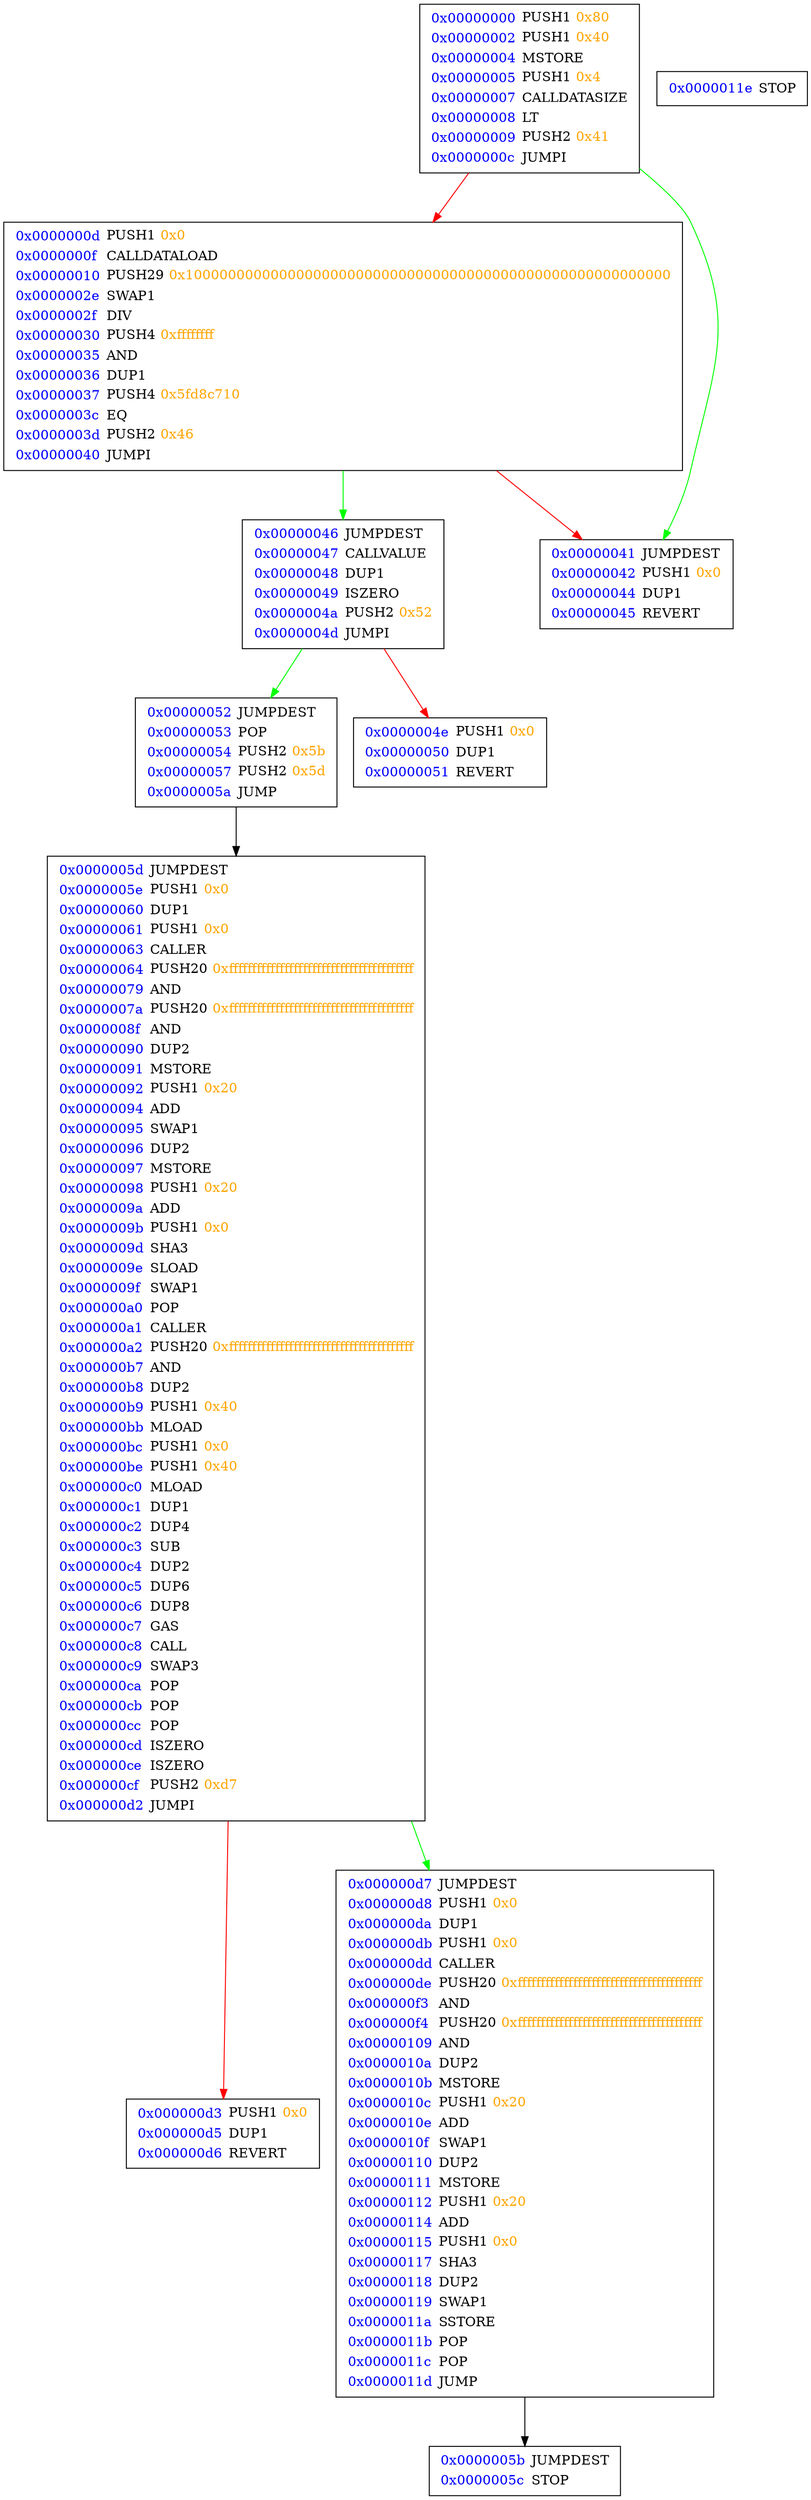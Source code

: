 digraph CFG {
rankdir = TB;
size = "240"
graph[fontname = Courier, fontsize = 14.0, labeljust = l, nojustify = true];node[shape = record];
"0xd"[label=<<TABLE BORDER="0" CELLBORDER="0"><TR><TD ALIGN="LEFT"><FONT COLOR="blue">0x0000000d</FONT></TD><TD ALIGN="LEFT">PUSH1 <FONT COLOR="orange">0x0</FONT></TD></TR><TR><TD ALIGN="LEFT"><FONT COLOR="blue">0x0000000f</FONT></TD><TD ALIGN="LEFT">CALLDATALOAD</TD></TR><TR><TD ALIGN="LEFT"><FONT COLOR="blue">0x00000010</FONT></TD><TD ALIGN="LEFT">PUSH29 <FONT COLOR="orange">0x100000000000000000000000000000000000000000000000000000000</FONT></TD></TR><TR><TD ALIGN="LEFT"><FONT COLOR="blue">0x0000002e</FONT></TD><TD ALIGN="LEFT">SWAP1</TD></TR><TR><TD ALIGN="LEFT"><FONT COLOR="blue">0x0000002f</FONT></TD><TD ALIGN="LEFT">DIV</TD></TR><TR><TD ALIGN="LEFT"><FONT COLOR="blue">0x00000030</FONT></TD><TD ALIGN="LEFT">PUSH4 <FONT COLOR="orange">0xffffffff</FONT></TD></TR><TR><TD ALIGN="LEFT"><FONT COLOR="blue">0x00000035</FONT></TD><TD ALIGN="LEFT">AND</TD></TR><TR><TD ALIGN="LEFT"><FONT COLOR="blue">0x00000036</FONT></TD><TD ALIGN="LEFT">DUP1</TD></TR><TR><TD ALIGN="LEFT"><FONT COLOR="blue">0x00000037</FONT></TD><TD ALIGN="LEFT">PUSH4 <FONT COLOR="orange">0x5fd8c710</FONT></TD></TR><TR><TD ALIGN="LEFT"><FONT COLOR="blue">0x0000003c</FONT></TD><TD ALIGN="LEFT">EQ</TD></TR><TR><TD ALIGN="LEFT"><FONT COLOR="blue">0x0000003d</FONT></TD><TD ALIGN="LEFT">PUSH2 <FONT COLOR="orange">0x46</FONT></TD></TR><TR><TD ALIGN="LEFT"><FONT COLOR="blue">0x00000040</FONT></TD><TD ALIGN="LEFT">JUMPI</TD></TR></TABLE>>];
"0xd" -> "0x46" [label=" ",color="green"];
"0xd" -> "0x41" [label=" ",color="red"];
"0xd3"[label=<<TABLE BORDER="0" CELLBORDER="0"><TR><TD ALIGN="LEFT"><FONT COLOR="blue">0x000000d3</FONT></TD><TD ALIGN="LEFT">PUSH1 <FONT COLOR="orange">0x0</FONT></TD></TR><TR><TD ALIGN="LEFT"><FONT COLOR="blue">0x000000d5</FONT></TD><TD ALIGN="LEFT">DUP1</TD></TR><TR><TD ALIGN="LEFT"><FONT COLOR="blue">0x000000d6</FONT></TD><TD ALIGN="LEFT">REVERT</TD></TR></TABLE>>];
"0xd7"[label=<<TABLE BORDER="0" CELLBORDER="0"><TR><TD ALIGN="LEFT"><FONT COLOR="blue">0x000000d7</FONT></TD><TD ALIGN="LEFT">JUMPDEST</TD></TR><TR><TD ALIGN="LEFT"><FONT COLOR="blue">0x000000d8</FONT></TD><TD ALIGN="LEFT">PUSH1 <FONT COLOR="orange">0x0</FONT></TD></TR><TR><TD ALIGN="LEFT"><FONT COLOR="blue">0x000000da</FONT></TD><TD ALIGN="LEFT">DUP1</TD></TR><TR><TD ALIGN="LEFT"><FONT COLOR="blue">0x000000db</FONT></TD><TD ALIGN="LEFT">PUSH1 <FONT COLOR="orange">0x0</FONT></TD></TR><TR><TD ALIGN="LEFT"><FONT COLOR="blue">0x000000dd</FONT></TD><TD ALIGN="LEFT">CALLER</TD></TR><TR><TD ALIGN="LEFT"><FONT COLOR="blue">0x000000de</FONT></TD><TD ALIGN="LEFT">PUSH20 <FONT COLOR="orange">0xffffffffffffffffffffffffffffffffffffffff</FONT></TD></TR><TR><TD ALIGN="LEFT"><FONT COLOR="blue">0x000000f3</FONT></TD><TD ALIGN="LEFT">AND</TD></TR><TR><TD ALIGN="LEFT"><FONT COLOR="blue">0x000000f4</FONT></TD><TD ALIGN="LEFT">PUSH20 <FONT COLOR="orange">0xffffffffffffffffffffffffffffffffffffffff</FONT></TD></TR><TR><TD ALIGN="LEFT"><FONT COLOR="blue">0x00000109</FONT></TD><TD ALIGN="LEFT">AND</TD></TR><TR><TD ALIGN="LEFT"><FONT COLOR="blue">0x0000010a</FONT></TD><TD ALIGN="LEFT">DUP2</TD></TR><TR><TD ALIGN="LEFT"><FONT COLOR="blue">0x0000010b</FONT></TD><TD ALIGN="LEFT">MSTORE</TD></TR><TR><TD ALIGN="LEFT"><FONT COLOR="blue">0x0000010c</FONT></TD><TD ALIGN="LEFT">PUSH1 <FONT COLOR="orange">0x20</FONT></TD></TR><TR><TD ALIGN="LEFT"><FONT COLOR="blue">0x0000010e</FONT></TD><TD ALIGN="LEFT">ADD</TD></TR><TR><TD ALIGN="LEFT"><FONT COLOR="blue">0x0000010f</FONT></TD><TD ALIGN="LEFT">SWAP1</TD></TR><TR><TD ALIGN="LEFT"><FONT COLOR="blue">0x00000110</FONT></TD><TD ALIGN="LEFT">DUP2</TD></TR><TR><TD ALIGN="LEFT"><FONT COLOR="blue">0x00000111</FONT></TD><TD ALIGN="LEFT">MSTORE</TD></TR><TR><TD ALIGN="LEFT"><FONT COLOR="blue">0x00000112</FONT></TD><TD ALIGN="LEFT">PUSH1 <FONT COLOR="orange">0x20</FONT></TD></TR><TR><TD ALIGN="LEFT"><FONT COLOR="blue">0x00000114</FONT></TD><TD ALIGN="LEFT">ADD</TD></TR><TR><TD ALIGN="LEFT"><FONT COLOR="blue">0x00000115</FONT></TD><TD ALIGN="LEFT">PUSH1 <FONT COLOR="orange">0x0</FONT></TD></TR><TR><TD ALIGN="LEFT"><FONT COLOR="blue">0x00000117</FONT></TD><TD ALIGN="LEFT">SHA3</TD></TR><TR><TD ALIGN="LEFT"><FONT COLOR="blue">0x00000118</FONT></TD><TD ALIGN="LEFT">DUP2</TD></TR><TR><TD ALIGN="LEFT"><FONT COLOR="blue">0x00000119</FONT></TD><TD ALIGN="LEFT">SWAP1</TD></TR><TR><TD ALIGN="LEFT"><FONT COLOR="blue">0x0000011a</FONT></TD><TD ALIGN="LEFT">SSTORE</TD></TR><TR><TD ALIGN="LEFT"><FONT COLOR="blue">0x0000011b</FONT></TD><TD ALIGN="LEFT">POP</TD></TR><TR><TD ALIGN="LEFT"><FONT COLOR="blue">0x0000011c</FONT></TD><TD ALIGN="LEFT">POP</TD></TR><TR><TD ALIGN="LEFT"><FONT COLOR="blue">0x0000011d</FONT></TD><TD ALIGN="LEFT">JUMP</TD></TR></TABLE>>];
"0xd7" -> "0x5b" [label=" ",color="black"];
"0x41"[label=<<TABLE BORDER="0" CELLBORDER="0"><TR><TD ALIGN="LEFT"><FONT COLOR="blue">0x00000041</FONT></TD><TD ALIGN="LEFT">JUMPDEST</TD></TR><TR><TD ALIGN="LEFT"><FONT COLOR="blue">0x00000042</FONT></TD><TD ALIGN="LEFT">PUSH1 <FONT COLOR="orange">0x0</FONT></TD></TR><TR><TD ALIGN="LEFT"><FONT COLOR="blue">0x00000044</FONT></TD><TD ALIGN="LEFT">DUP1</TD></TR><TR><TD ALIGN="LEFT"><FONT COLOR="blue">0x00000045</FONT></TD><TD ALIGN="LEFT">REVERT</TD></TR></TABLE>>];
"0x5b"[label=<<TABLE BORDER="0" CELLBORDER="0"><TR><TD ALIGN="LEFT"><FONT COLOR="blue">0x0000005b</FONT></TD><TD ALIGN="LEFT">JUMPDEST</TD></TR><TR><TD ALIGN="LEFT"><FONT COLOR="blue">0x0000005c</FONT></TD><TD ALIGN="LEFT">STOP</TD></TR></TABLE>>];
"0x0"[label=<<TABLE BORDER="0" CELLBORDER="0"><TR><TD ALIGN="LEFT"><FONT COLOR="blue">0x00000000</FONT></TD><TD ALIGN="LEFT">PUSH1 <FONT COLOR="orange">0x80</FONT></TD></TR><TR><TD ALIGN="LEFT"><FONT COLOR="blue">0x00000002</FONT></TD><TD ALIGN="LEFT">PUSH1 <FONT COLOR="orange">0x40</FONT></TD></TR><TR><TD ALIGN="LEFT"><FONT COLOR="blue">0x00000004</FONT></TD><TD ALIGN="LEFT">MSTORE</TD></TR><TR><TD ALIGN="LEFT"><FONT COLOR="blue">0x00000005</FONT></TD><TD ALIGN="LEFT">PUSH1 <FONT COLOR="orange">0x4</FONT></TD></TR><TR><TD ALIGN="LEFT"><FONT COLOR="blue">0x00000007</FONT></TD><TD ALIGN="LEFT">CALLDATASIZE</TD></TR><TR><TD ALIGN="LEFT"><FONT COLOR="blue">0x00000008</FONT></TD><TD ALIGN="LEFT">LT</TD></TR><TR><TD ALIGN="LEFT"><FONT COLOR="blue">0x00000009</FONT></TD><TD ALIGN="LEFT">PUSH2 <FONT COLOR="orange">0x41</FONT></TD></TR><TR><TD ALIGN="LEFT"><FONT COLOR="blue">0x0000000c</FONT></TD><TD ALIGN="LEFT">JUMPI</TD></TR></TABLE>>];
"0x0" -> "0x41" [label=" ",color="green"];
"0x0" -> "0xd" [label=" ",color="red"];
"0x46"[label=<<TABLE BORDER="0" CELLBORDER="0"><TR><TD ALIGN="LEFT"><FONT COLOR="blue">0x00000046</FONT></TD><TD ALIGN="LEFT">JUMPDEST</TD></TR><TR><TD ALIGN="LEFT"><FONT COLOR="blue">0x00000047</FONT></TD><TD ALIGN="LEFT">CALLVALUE</TD></TR><TR><TD ALIGN="LEFT"><FONT COLOR="blue">0x00000048</FONT></TD><TD ALIGN="LEFT">DUP1</TD></TR><TR><TD ALIGN="LEFT"><FONT COLOR="blue">0x00000049</FONT></TD><TD ALIGN="LEFT">ISZERO</TD></TR><TR><TD ALIGN="LEFT"><FONT COLOR="blue">0x0000004a</FONT></TD><TD ALIGN="LEFT">PUSH2 <FONT COLOR="orange">0x52</FONT></TD></TR><TR><TD ALIGN="LEFT"><FONT COLOR="blue">0x0000004d</FONT></TD><TD ALIGN="LEFT">JUMPI</TD></TR></TABLE>>];
"0x46" -> "0x52" [label=" ",color="green"];
"0x46" -> "0x4e" [label=" ",color="red"];
"0x52"[label=<<TABLE BORDER="0" CELLBORDER="0"><TR><TD ALIGN="LEFT"><FONT COLOR="blue">0x00000052</FONT></TD><TD ALIGN="LEFT">JUMPDEST</TD></TR><TR><TD ALIGN="LEFT"><FONT COLOR="blue">0x00000053</FONT></TD><TD ALIGN="LEFT">POP</TD></TR><TR><TD ALIGN="LEFT"><FONT COLOR="blue">0x00000054</FONT></TD><TD ALIGN="LEFT">PUSH2 <FONT COLOR="orange">0x5b</FONT></TD></TR><TR><TD ALIGN="LEFT"><FONT COLOR="blue">0x00000057</FONT></TD><TD ALIGN="LEFT">PUSH2 <FONT COLOR="orange">0x5d</FONT></TD></TR><TR><TD ALIGN="LEFT"><FONT COLOR="blue">0x0000005a</FONT></TD><TD ALIGN="LEFT">JUMP</TD></TR></TABLE>>];
"0x52" -> "0x5d" [label=" ",color="black"];
"0x11e"[label=<<TABLE BORDER="0" CELLBORDER="0"><TR><TD ALIGN="LEFT"><FONT COLOR="blue">0x0000011e</FONT></TD><TD ALIGN="LEFT">STOP</TD></TR></TABLE>>];
"0x5d"[label=<<TABLE BORDER="0" CELLBORDER="0"><TR><TD ALIGN="LEFT"><FONT COLOR="blue">0x0000005d</FONT></TD><TD ALIGN="LEFT">JUMPDEST</TD></TR><TR><TD ALIGN="LEFT"><FONT COLOR="blue">0x0000005e</FONT></TD><TD ALIGN="LEFT">PUSH1 <FONT COLOR="orange">0x0</FONT></TD></TR><TR><TD ALIGN="LEFT"><FONT COLOR="blue">0x00000060</FONT></TD><TD ALIGN="LEFT">DUP1</TD></TR><TR><TD ALIGN="LEFT"><FONT COLOR="blue">0x00000061</FONT></TD><TD ALIGN="LEFT">PUSH1 <FONT COLOR="orange">0x0</FONT></TD></TR><TR><TD ALIGN="LEFT"><FONT COLOR="blue">0x00000063</FONT></TD><TD ALIGN="LEFT">CALLER</TD></TR><TR><TD ALIGN="LEFT"><FONT COLOR="blue">0x00000064</FONT></TD><TD ALIGN="LEFT">PUSH20 <FONT COLOR="orange">0xffffffffffffffffffffffffffffffffffffffff</FONT></TD></TR><TR><TD ALIGN="LEFT"><FONT COLOR="blue">0x00000079</FONT></TD><TD ALIGN="LEFT">AND</TD></TR><TR><TD ALIGN="LEFT"><FONT COLOR="blue">0x0000007a</FONT></TD><TD ALIGN="LEFT">PUSH20 <FONT COLOR="orange">0xffffffffffffffffffffffffffffffffffffffff</FONT></TD></TR><TR><TD ALIGN="LEFT"><FONT COLOR="blue">0x0000008f</FONT></TD><TD ALIGN="LEFT">AND</TD></TR><TR><TD ALIGN="LEFT"><FONT COLOR="blue">0x00000090</FONT></TD><TD ALIGN="LEFT">DUP2</TD></TR><TR><TD ALIGN="LEFT"><FONT COLOR="blue">0x00000091</FONT></TD><TD ALIGN="LEFT">MSTORE</TD></TR><TR><TD ALIGN="LEFT"><FONT COLOR="blue">0x00000092</FONT></TD><TD ALIGN="LEFT">PUSH1 <FONT COLOR="orange">0x20</FONT></TD></TR><TR><TD ALIGN="LEFT"><FONT COLOR="blue">0x00000094</FONT></TD><TD ALIGN="LEFT">ADD</TD></TR><TR><TD ALIGN="LEFT"><FONT COLOR="blue">0x00000095</FONT></TD><TD ALIGN="LEFT">SWAP1</TD></TR><TR><TD ALIGN="LEFT"><FONT COLOR="blue">0x00000096</FONT></TD><TD ALIGN="LEFT">DUP2</TD></TR><TR><TD ALIGN="LEFT"><FONT COLOR="blue">0x00000097</FONT></TD><TD ALIGN="LEFT">MSTORE</TD></TR><TR><TD ALIGN="LEFT"><FONT COLOR="blue">0x00000098</FONT></TD><TD ALIGN="LEFT">PUSH1 <FONT COLOR="orange">0x20</FONT></TD></TR><TR><TD ALIGN="LEFT"><FONT COLOR="blue">0x0000009a</FONT></TD><TD ALIGN="LEFT">ADD</TD></TR><TR><TD ALIGN="LEFT"><FONT COLOR="blue">0x0000009b</FONT></TD><TD ALIGN="LEFT">PUSH1 <FONT COLOR="orange">0x0</FONT></TD></TR><TR><TD ALIGN="LEFT"><FONT COLOR="blue">0x0000009d</FONT></TD><TD ALIGN="LEFT">SHA3</TD></TR><TR><TD ALIGN="LEFT"><FONT COLOR="blue">0x0000009e</FONT></TD><TD ALIGN="LEFT">SLOAD</TD></TR><TR><TD ALIGN="LEFT"><FONT COLOR="blue">0x0000009f</FONT></TD><TD ALIGN="LEFT">SWAP1</TD></TR><TR><TD ALIGN="LEFT"><FONT COLOR="blue">0x000000a0</FONT></TD><TD ALIGN="LEFT">POP</TD></TR><TR><TD ALIGN="LEFT"><FONT COLOR="blue">0x000000a1</FONT></TD><TD ALIGN="LEFT">CALLER</TD></TR><TR><TD ALIGN="LEFT"><FONT COLOR="blue">0x000000a2</FONT></TD><TD ALIGN="LEFT">PUSH20 <FONT COLOR="orange">0xffffffffffffffffffffffffffffffffffffffff</FONT></TD></TR><TR><TD ALIGN="LEFT"><FONT COLOR="blue">0x000000b7</FONT></TD><TD ALIGN="LEFT">AND</TD></TR><TR><TD ALIGN="LEFT"><FONT COLOR="blue">0x000000b8</FONT></TD><TD ALIGN="LEFT">DUP2</TD></TR><TR><TD ALIGN="LEFT"><FONT COLOR="blue">0x000000b9</FONT></TD><TD ALIGN="LEFT">PUSH1 <FONT COLOR="orange">0x40</FONT></TD></TR><TR><TD ALIGN="LEFT"><FONT COLOR="blue">0x000000bb</FONT></TD><TD ALIGN="LEFT">MLOAD</TD></TR><TR><TD ALIGN="LEFT"><FONT COLOR="blue">0x000000bc</FONT></TD><TD ALIGN="LEFT">PUSH1 <FONT COLOR="orange">0x0</FONT></TD></TR><TR><TD ALIGN="LEFT"><FONT COLOR="blue">0x000000be</FONT></TD><TD ALIGN="LEFT">PUSH1 <FONT COLOR="orange">0x40</FONT></TD></TR><TR><TD ALIGN="LEFT"><FONT COLOR="blue">0x000000c0</FONT></TD><TD ALIGN="LEFT">MLOAD</TD></TR><TR><TD ALIGN="LEFT"><FONT COLOR="blue">0x000000c1</FONT></TD><TD ALIGN="LEFT">DUP1</TD></TR><TR><TD ALIGN="LEFT"><FONT COLOR="blue">0x000000c2</FONT></TD><TD ALIGN="LEFT">DUP4</TD></TR><TR><TD ALIGN="LEFT"><FONT COLOR="blue">0x000000c3</FONT></TD><TD ALIGN="LEFT">SUB</TD></TR><TR><TD ALIGN="LEFT"><FONT COLOR="blue">0x000000c4</FONT></TD><TD ALIGN="LEFT">DUP2</TD></TR><TR><TD ALIGN="LEFT"><FONT COLOR="blue">0x000000c5</FONT></TD><TD ALIGN="LEFT">DUP6</TD></TR><TR><TD ALIGN="LEFT"><FONT COLOR="blue">0x000000c6</FONT></TD><TD ALIGN="LEFT">DUP8</TD></TR><TR><TD ALIGN="LEFT"><FONT COLOR="blue">0x000000c7</FONT></TD><TD ALIGN="LEFT">GAS</TD></TR><TR><TD ALIGN="LEFT"><FONT COLOR="blue">0x000000c8</FONT></TD><TD ALIGN="LEFT">CALL</TD></TR><TR><TD ALIGN="LEFT"><FONT COLOR="blue">0x000000c9</FONT></TD><TD ALIGN="LEFT">SWAP3</TD></TR><TR><TD ALIGN="LEFT"><FONT COLOR="blue">0x000000ca</FONT></TD><TD ALIGN="LEFT">POP</TD></TR><TR><TD ALIGN="LEFT"><FONT COLOR="blue">0x000000cb</FONT></TD><TD ALIGN="LEFT">POP</TD></TR><TR><TD ALIGN="LEFT"><FONT COLOR="blue">0x000000cc</FONT></TD><TD ALIGN="LEFT">POP</TD></TR><TR><TD ALIGN="LEFT"><FONT COLOR="blue">0x000000cd</FONT></TD><TD ALIGN="LEFT">ISZERO</TD></TR><TR><TD ALIGN="LEFT"><FONT COLOR="blue">0x000000ce</FONT></TD><TD ALIGN="LEFT">ISZERO</TD></TR><TR><TD ALIGN="LEFT"><FONT COLOR="blue">0x000000cf</FONT></TD><TD ALIGN="LEFT">PUSH2 <FONT COLOR="orange">0xd7</FONT></TD></TR><TR><TD ALIGN="LEFT"><FONT COLOR="blue">0x000000d2</FONT></TD><TD ALIGN="LEFT">JUMPI</TD></TR></TABLE>>];
"0x5d" -> "0xd3" [label=" ",color="red"];
"0x5d" -> "0xd7" [label=" ",color="green"];
"0x4e"[label=<<TABLE BORDER="0" CELLBORDER="0"><TR><TD ALIGN="LEFT"><FONT COLOR="blue">0x0000004e</FONT></TD><TD ALIGN="LEFT">PUSH1 <FONT COLOR="orange">0x0</FONT></TD></TR><TR><TD ALIGN="LEFT"><FONT COLOR="blue">0x00000050</FONT></TD><TD ALIGN="LEFT">DUP1</TD></TR><TR><TD ALIGN="LEFT"><FONT COLOR="blue">0x00000051</FONT></TD><TD ALIGN="LEFT">REVERT</TD></TR></TABLE>>];
}
